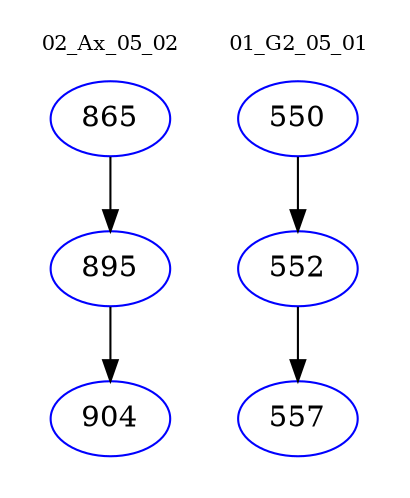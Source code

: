 digraph{
subgraph cluster_0 {
color = white
label = "02_Ax_05_02";
fontsize=10;
T0_865 [label="865", color="blue"]
T0_865 -> T0_895 [color="black"]
T0_895 [label="895", color="blue"]
T0_895 -> T0_904 [color="black"]
T0_904 [label="904", color="blue"]
}
subgraph cluster_1 {
color = white
label = "01_G2_05_01";
fontsize=10;
T1_550 [label="550", color="blue"]
T1_550 -> T1_552 [color="black"]
T1_552 [label="552", color="blue"]
T1_552 -> T1_557 [color="black"]
T1_557 [label="557", color="blue"]
}
}
